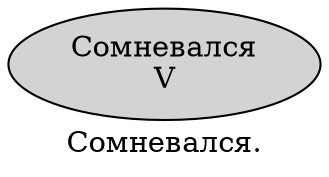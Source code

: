 digraph SENTENCE_1120 {
	graph [label="Сомневался."]
	node [style=filled]
		0 [label="Сомневался
V" color="" fillcolor=lightgray penwidth=1 shape=ellipse]
}